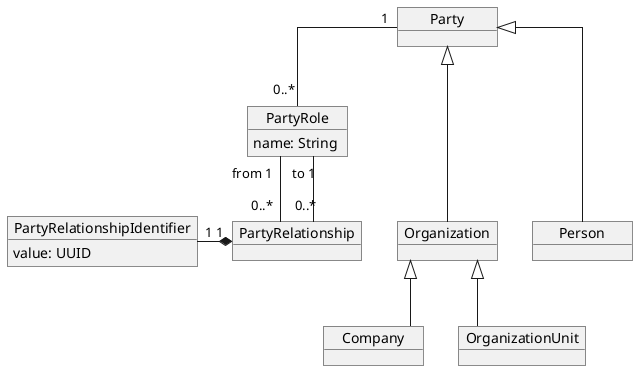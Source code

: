 @startuml
skinparam MinClassWidth 100
skinparam linetype ortho

object Party
object Person
object Organization
object PartyRelationship

object Company

object OrganizationUnit

object PartyRole {
  name: String
}

object PartyRelationshipIdentifier {
  value: UUID
}

PartyRelationship "1" *-left- "1" PartyRelationshipIdentifier

Person --up-|> Party
Organization --up-|> Party
Company -up-|> Organization
OrganizationUnit -up-|> Organization

PartyRelationship "0..*" -up- "from 1" PartyRole
PartyRelationship "0..*" -up- "to 1" PartyRole

Party "1" -- "0..*" PartyRole

@enduml